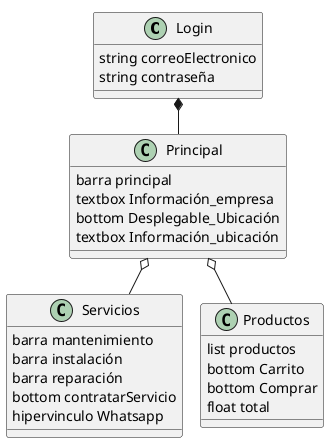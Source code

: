 @startuml

!pragma layout smetana

class Login{

    string correoElectronico
    string contraseña

}

class Principal{

    barra principal
    textbox Información_empresa
    bottom Desplegable_Ubicación
    textbox Información_ubicación



}

class Servicios{

    barra mantenimiento
    barra instalación
    barra reparación
    bottom contratarServicio
    hipervinculo Whatsapp
}

Class Productos{

    list productos
    bottom Carrito
    bottom Comprar
    float total

}


Login *-- Principal
Principal o-- Servicios
Principal o-- Productos

@enduml